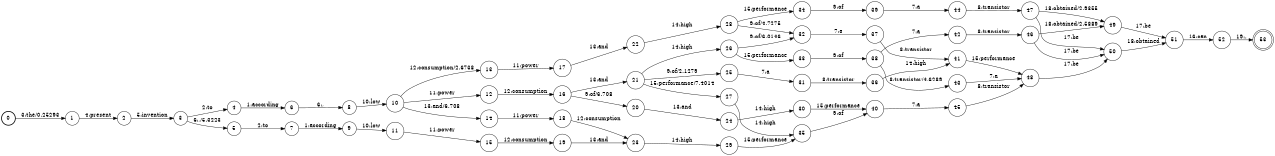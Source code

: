 digraph FST {
rankdir = LR;
size = "8.5,11";
label = "";
center = 1;
orientation = Portrait;
ranksep = "0.4";
nodesep = "0.25";
0 [label = "0", shape = circle, style = bold, fontsize = 14]
	0 -> 1 [label = "3:the/0.25293", fontsize = 14];
1 [label = "1", shape = circle, style = solid, fontsize = 14]
	1 -> 2 [label = "4:present", fontsize = 14];
2 [label = "2", shape = circle, style = solid, fontsize = 14]
	2 -> 3 [label = "5:invention", fontsize = 14];
3 [label = "3", shape = circle, style = solid, fontsize = 14]
	3 -> 4 [label = "2:to", fontsize = 14];
	3 -> 5 [label = "6:,/5.3223", fontsize = 14];
4 [label = "4", shape = circle, style = solid, fontsize = 14]
	4 -> 6 [label = "1:according", fontsize = 14];
5 [label = "5", shape = circle, style = solid, fontsize = 14]
	5 -> 7 [label = "2:to", fontsize = 14];
6 [label = "6", shape = circle, style = solid, fontsize = 14]
	6 -> 8 [label = "6:,", fontsize = 14];
7 [label = "7", shape = circle, style = solid, fontsize = 14]
	7 -> 9 [label = "1:according", fontsize = 14];
8 [label = "8", shape = circle, style = solid, fontsize = 14]
	8 -> 10 [label = "10:low", fontsize = 14];
9 [label = "9", shape = circle, style = solid, fontsize = 14]
	9 -> 11 [label = "10:low", fontsize = 14];
10 [label = "10", shape = circle, style = solid, fontsize = 14]
	10 -> 12 [label = "11:power", fontsize = 14];
	10 -> 13 [label = "12:consumption/2.6738", fontsize = 14];
	10 -> 14 [label = "13:and/6.708", fontsize = 14];
11 [label = "11", shape = circle, style = solid, fontsize = 14]
	11 -> 15 [label = "11:power", fontsize = 14];
12 [label = "12", shape = circle, style = solid, fontsize = 14]
	12 -> 16 [label = "12:consumption", fontsize = 14];
13 [label = "13", shape = circle, style = solid, fontsize = 14]
	13 -> 17 [label = "11:power", fontsize = 14];
14 [label = "14", shape = circle, style = solid, fontsize = 14]
	14 -> 18 [label = "11:power", fontsize = 14];
15 [label = "15", shape = circle, style = solid, fontsize = 14]
	15 -> 19 [label = "12:consumption", fontsize = 14];
16 [label = "16", shape = circle, style = solid, fontsize = 14]
	16 -> 20 [label = "9:of/6.708", fontsize = 14];
	16 -> 21 [label = "13:and", fontsize = 14];
17 [label = "17", shape = circle, style = solid, fontsize = 14]
	17 -> 22 [label = "13:and", fontsize = 14];
18 [label = "18", shape = circle, style = solid, fontsize = 14]
	18 -> 23 [label = "12:consumption", fontsize = 14];
19 [label = "19", shape = circle, style = solid, fontsize = 14]
	19 -> 23 [label = "13:and", fontsize = 14];
20 [label = "20", shape = circle, style = solid, fontsize = 14]
	20 -> 24 [label = "13:and", fontsize = 14];
21 [label = "21", shape = circle, style = solid, fontsize = 14]
	21 -> 25 [label = "9:of/2.1279", fontsize = 14];
	21 -> 26 [label = "14:high", fontsize = 14];
	21 -> 27 [label = "15:performance/7.4014", fontsize = 14];
22 [label = "22", shape = circle, style = solid, fontsize = 14]
	22 -> 28 [label = "14:high", fontsize = 14];
23 [label = "23", shape = circle, style = solid, fontsize = 14]
	23 -> 29 [label = "14:high", fontsize = 14];
24 [label = "24", shape = circle, style = solid, fontsize = 14]
	24 -> 30 [label = "14:high", fontsize = 14];
25 [label = "25", shape = circle, style = solid, fontsize = 14]
	25 -> 31 [label = "7:a", fontsize = 14];
26 [label = "26", shape = circle, style = solid, fontsize = 14]
	26 -> 32 [label = "9:of/6.0146", fontsize = 14];
	26 -> 33 [label = "15:performance", fontsize = 14];
27 [label = "27", shape = circle, style = solid, fontsize = 14]
	27 -> 35 [label = "14:high", fontsize = 14];
28 [label = "28", shape = circle, style = solid, fontsize = 14]
	28 -> 32 [label = "9:of/4.7275", fontsize = 14];
	28 -> 34 [label = "15:performance", fontsize = 14];
29 [label = "29", shape = circle, style = solid, fontsize = 14]
	29 -> 35 [label = "15:performance", fontsize = 14];
30 [label = "30", shape = circle, style = solid, fontsize = 14]
	30 -> 40 [label = "15:performance", fontsize = 14];
31 [label = "31", shape = circle, style = solid, fontsize = 14]
	31 -> 36 [label = "8:transistor", fontsize = 14];
32 [label = "32", shape = circle, style = solid, fontsize = 14]
	32 -> 37 [label = "7:a", fontsize = 14];
33 [label = "33", shape = circle, style = solid, fontsize = 14]
	33 -> 38 [label = "9:of", fontsize = 14];
34 [label = "34", shape = circle, style = solid, fontsize = 14]
	34 -> 39 [label = "9:of", fontsize = 14];
35 [label = "35", shape = circle, style = solid, fontsize = 14]
	35 -> 40 [label = "9:of", fontsize = 14];
36 [label = "36", shape = circle, style = solid, fontsize = 14]
	36 -> 41 [label = "14:high", fontsize = 14];
37 [label = "37", shape = circle, style = solid, fontsize = 14]
	37 -> 41 [label = "8:transistor", fontsize = 14];
38 [label = "38", shape = circle, style = solid, fontsize = 14]
	38 -> 42 [label = "7:a", fontsize = 14];
	38 -> 43 [label = "8:transistor/4.6289", fontsize = 14];
39 [label = "39", shape = circle, style = solid, fontsize = 14]
	39 -> 44 [label = "7:a", fontsize = 14];
40 [label = "40", shape = circle, style = solid, fontsize = 14]
	40 -> 45 [label = "7:a", fontsize = 14];
41 [label = "41", shape = circle, style = solid, fontsize = 14]
	41 -> 48 [label = "15:performance", fontsize = 14];
42 [label = "42", shape = circle, style = solid, fontsize = 14]
	42 -> 46 [label = "8:transistor", fontsize = 14];
43 [label = "43", shape = circle, style = solid, fontsize = 14]
	43 -> 48 [label = "7:a", fontsize = 14];
44 [label = "44", shape = circle, style = solid, fontsize = 14]
	44 -> 47 [label = "8:transistor", fontsize = 14];
45 [label = "45", shape = circle, style = solid, fontsize = 14]
	45 -> 48 [label = "8:transistor", fontsize = 14];
46 [label = "46", shape = circle, style = solid, fontsize = 14]
	46 -> 50 [label = "17:be", fontsize = 14];
	46 -> 49 [label = "18:obtained/2.5889", fontsize = 14];
47 [label = "47", shape = circle, style = solid, fontsize = 14]
	47 -> 50 [label = "17:be", fontsize = 14];
	47 -> 49 [label = "18:obtained/2.9355", fontsize = 14];
48 [label = "48", shape = circle, style = solid, fontsize = 14]
	48 -> 50 [label = "17:be", fontsize = 14];
49 [label = "49", shape = circle, style = solid, fontsize = 14]
	49 -> 51 [label = "17:be", fontsize = 14];
50 [label = "50", shape = circle, style = solid, fontsize = 14]
	50 -> 51 [label = "18:obtained", fontsize = 14];
51 [label = "51", shape = circle, style = solid, fontsize = 14]
	51 -> 52 [label = "16:can", fontsize = 14];
52 [label = "52", shape = circle, style = solid, fontsize = 14]
	52 -> 53 [label = "19:.", fontsize = 14];
53 [label = "53", shape = doublecircle, style = solid, fontsize = 14]
}
